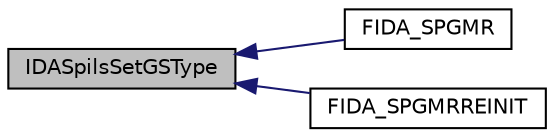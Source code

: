 digraph "IDASpilsSetGSType"
{
  edge [fontname="Helvetica",fontsize="10",labelfontname="Helvetica",labelfontsize="10"];
  node [fontname="Helvetica",fontsize="10",shape=record];
  rankdir="LR";
  Node35 [label="IDASpilsSetGSType",height=0.2,width=0.4,color="black", fillcolor="grey75", style="filled", fontcolor="black"];
  Node35 -> Node36 [dir="back",color="midnightblue",fontsize="10",style="solid",fontname="Helvetica"];
  Node36 [label="FIDA_SPGMR",height=0.2,width=0.4,color="black", fillcolor="white", style="filled",URL="$d9/dde/fida_8h.html#a7efe37186f448511a1c2f29518feaac8"];
  Node35 -> Node37 [dir="back",color="midnightblue",fontsize="10",style="solid",fontname="Helvetica"];
  Node37 [label="FIDA_SPGMRREINIT",height=0.2,width=0.4,color="black", fillcolor="white", style="filled",URL="$d9/dde/fida_8h.html#aff614d806c1ad575b1bafcd925dae1a6"];
}
